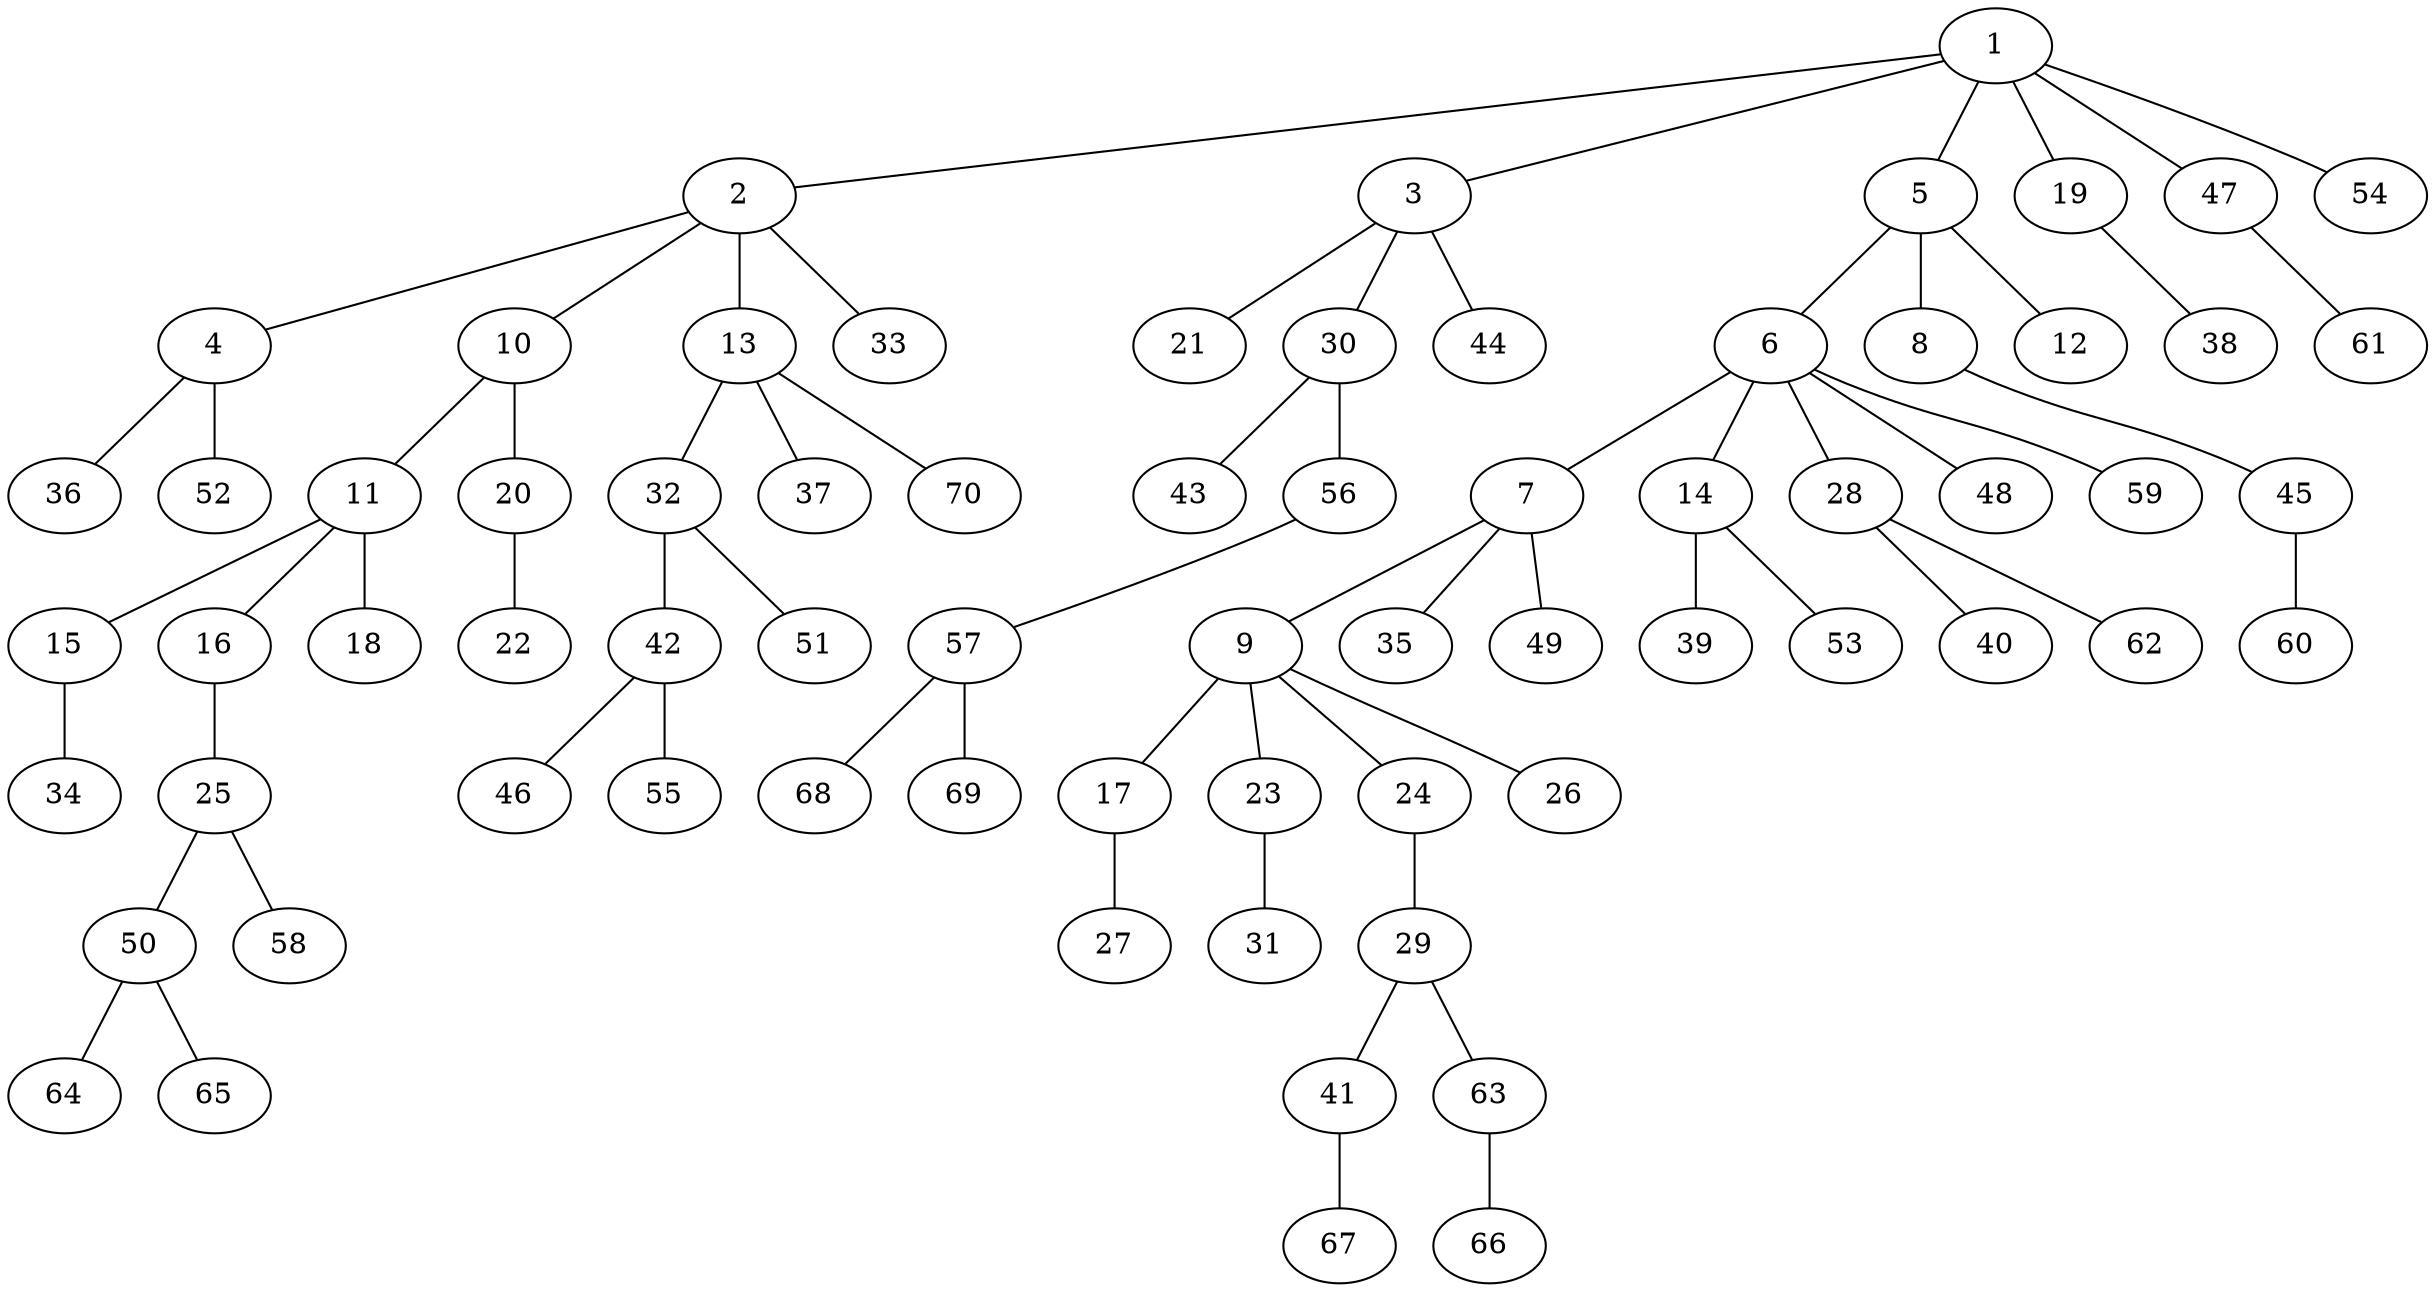 graph graphname {1--2
1--3
1--5
1--19
1--47
1--54
2--4
2--10
2--13
2--33
3--21
3--30
3--44
4--36
4--52
5--6
5--8
5--12
6--7
6--14
6--28
6--48
6--59
7--9
7--35
7--49
8--45
9--17
9--23
9--24
9--26
10--11
10--20
11--15
11--16
11--18
13--32
13--37
13--70
14--39
14--53
15--34
16--25
17--27
19--38
20--22
23--31
24--29
25--50
25--58
28--40
28--62
29--41
29--63
30--43
30--56
32--42
32--51
41--67
42--46
42--55
45--60
47--61
50--64
50--65
56--57
57--68
57--69
63--66
}